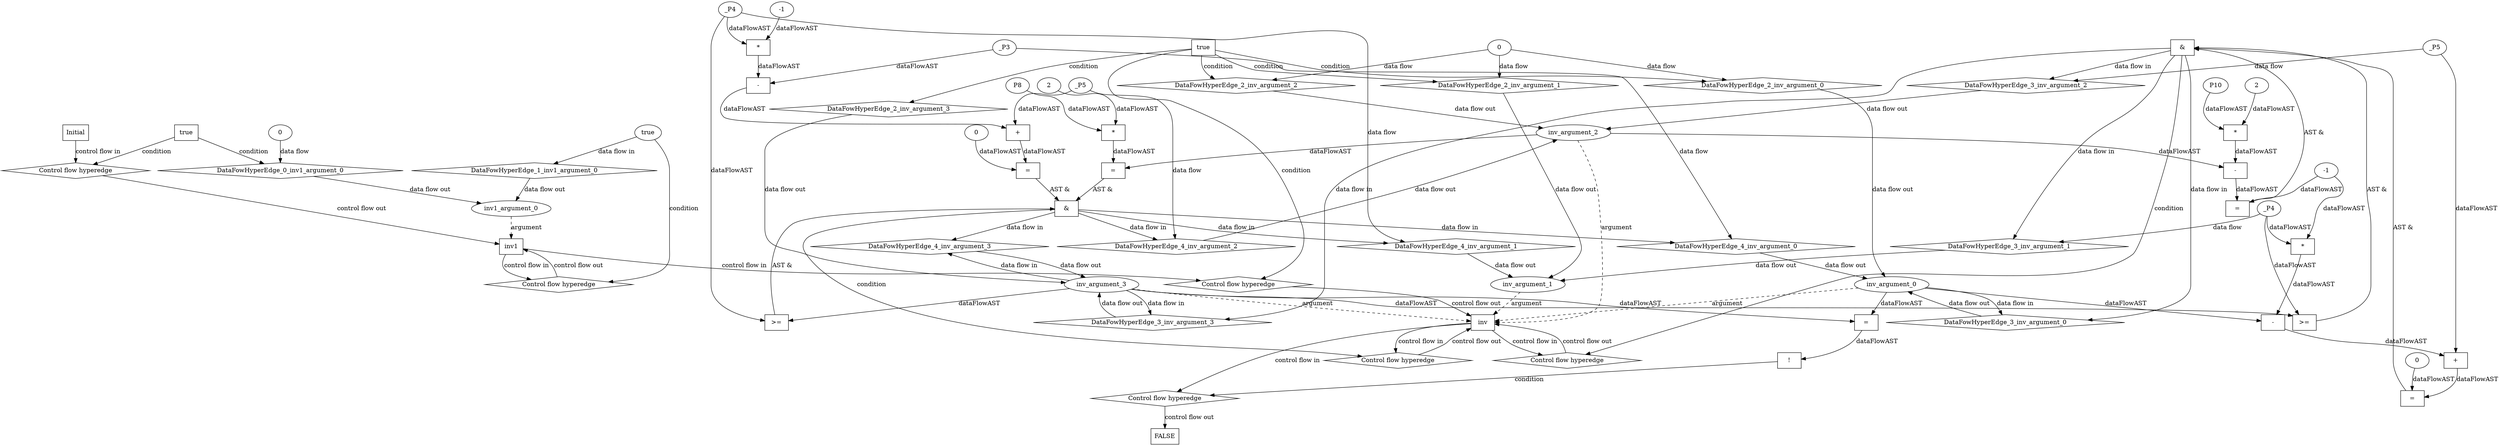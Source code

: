digraph dag {
"inv" [label="inv" nodeName="inv" class=cfn  shape="rect"];
"inv1" [label="inv1" nodeName="inv1" class=cfn  shape="rect"];
FALSE [label="FALSE" nodeName=FALSE class=cfn  shape="rect"];
Initial [label="Initial" nodeName=Initial class=cfn  shape="rect"];
ControlFowHyperEdge_0 [label="Control flow hyperedge" nodeName=ControlFowHyperEdge_0 class=controlFlowHyperEdge shape="diamond"];
"Initial" -> ControlFowHyperEdge_0 [label="control flow in"]
ControlFowHyperEdge_0 -> "inv1" [label="control flow out"]
ControlFowHyperEdge_1 [label="Control flow hyperedge" nodeName=ControlFowHyperEdge_1 class=controlFlowHyperEdge shape="diamond"];
"inv1" -> ControlFowHyperEdge_1 [label="control flow in"]
ControlFowHyperEdge_1 -> "inv1" [label="control flow out"]
ControlFowHyperEdge_2 [label="Control flow hyperedge" nodeName=ControlFowHyperEdge_2 class=controlFlowHyperEdge shape="diamond"];
"inv1" -> ControlFowHyperEdge_2 [label="control flow in"]
ControlFowHyperEdge_2 -> "inv" [label="control flow out"]
ControlFowHyperEdge_3 [label="Control flow hyperedge" nodeName=ControlFowHyperEdge_3 class=controlFlowHyperEdge shape="diamond"];
"inv" -> ControlFowHyperEdge_3 [label="control flow in"]
ControlFowHyperEdge_3 -> "inv" [label="control flow out"]
ControlFowHyperEdge_4 [label="Control flow hyperedge" nodeName=ControlFowHyperEdge_4 class=controlFlowHyperEdge shape="diamond"];
"inv" -> ControlFowHyperEdge_4 [label="control flow in"]
ControlFowHyperEdge_4 -> "inv" [label="control flow out"]
ControlFowHyperEdge_5 [label="Control flow hyperedge" nodeName=ControlFowHyperEdge_5 class=controlFlowHyperEdge shape="diamond"];
"inv" -> ControlFowHyperEdge_5 [label="control flow in"]
ControlFowHyperEdge_5 -> "FALSE" [label="control flow out"]
"inv1_argument_0" [label="inv1_argument_0" nodeName=argument0 class=argument  head="inv1" shape="oval"];
"inv1_argument_0" -> "inv1"[label="argument" style="dashed"]
"inv_argument_0" [label="inv_argument_0" nodeName=argument0 class=argument  head="inv" shape="oval"];
"inv_argument_0" -> "inv"[label="argument" style="dashed"]
"inv_argument_1" [label="inv_argument_1" nodeName=argument1 class=argument  head="inv" shape="oval"];
"inv_argument_1" -> "inv"[label="argument" style="dashed"]
"inv_argument_2" [label="inv_argument_2" nodeName=argument2 class=argument  head="inv" shape="oval"];
"inv_argument_2" -> "inv"[label="argument" style="dashed"]
"inv_argument_3" [label="inv_argument_3" nodeName=argument3 class=argument  head="inv" shape="oval"];
"inv_argument_3" -> "inv"[label="argument" style="dashed"]

"true_0" [label="true" nodeName="true_0" class=true shape="rect"];
"true_0" -> "ControlFowHyperEdge_0" [label="condition"];
"xxxinv1___Initial_0xxxdataFlow_0_node_0" [label="0" nodeName="xxxinv1___Initial_0xxxdataFlow_0_node_0" class=Literal ];

"xxxinv1___Initial_0xxxdataFlow_0_node_0" -> "DataFowHyperEdge_0_inv1_argument_0" [label="data flow"];
"xxxinv1___inv1_1xxxguard_0_node_0" [label="true" nodeName="xxxinv1___inv1_1xxxguard_0_node_0" class=BoolValue ];

"xxxinv1___inv1_1xxxguard_0_node_0" -> "ControlFowHyperEdge_1" [label="condition"];
"true_2" [label="true" nodeName="true_2" class=true shape="rect"];
"true_2" -> "ControlFowHyperEdge_2" [label="condition"];
"xxxinv___inv1_2xxxdataFlow_0_node_0" [label="0" nodeName="xxxinv___inv1_2xxxdataFlow_0_node_0" class=Literal ];

"xxxinv___inv1_2xxxdataFlow_0_node_0" -> "DataFowHyperEdge_2_inv_argument_0" [label="data flow"];

"xxxinv___inv1_2xxxdataFlow_0_node_0" -> "DataFowHyperEdge_2_inv_argument_1" [label="data flow"];

"xxxinv___inv1_2xxxdataFlow_0_node_0" -> "DataFowHyperEdge_2_inv_argument_2" [label="data flow"];
"xxxinv___inv_3xxx_and" [label="&" nodeName="xxxinv___inv_3xxx_and" class=Operator shape="rect"];
"xxxinv___inv_3xxxguard_0_node_0" [label="=" nodeName="xxxinv___inv_3xxxguard_0_node_0" class=Operator  shape="rect"];
"xxxinv___inv_3xxxguard_0_node_1" [label="-" nodeName="xxxinv___inv_3xxxguard_0_node_1" class= Operator shape="rect"];
"xxxinv___inv_3xxxguard_0_node_2" [label="*" nodeName="xxxinv___inv_3xxxguard_0_node_2" class=Operator  shape="rect"];
"xxxinv___inv_3xxxguard_0_node_3" [label="2" nodeName="xxxinv___inv_3xxxguard_0_node_3" class=Coeff ];
"xxxinv___inv_3xxxguard_0_node_4" [label="P10" nodeName="xxxinv___inv_3xxxguard_0_node_4" class=Constant ];
"xxxinv___inv_3xxxguard_0_node_6" [label="-1" nodeName="xxxinv___inv_3xxxguard_0_node_6" class=Literal ];
"xxxinv___inv_3xxxguard_0_node_1" -> "xxxinv___inv_3xxxguard_0_node_0"[label="dataFlowAST"]
"xxxinv___inv_3xxxguard_0_node_6" -> "xxxinv___inv_3xxxguard_0_node_0"[label="dataFlowAST"]
"xxxinv___inv_3xxxguard_0_node_2" -> "xxxinv___inv_3xxxguard_0_node_1"[label="dataFlowAST"]
"inv_argument_2" -> "xxxinv___inv_3xxxguard_0_node_1"[label="dataFlowAST"]
"xxxinv___inv_3xxxguard_0_node_3" -> "xxxinv___inv_3xxxguard_0_node_2"[label="dataFlowAST"]
"xxxinv___inv_3xxxguard_0_node_4" -> "xxxinv___inv_3xxxguard_0_node_2"[label="dataFlowAST"]

"xxxinv___inv_3xxxguard_0_node_0" -> "xxxinv___inv_3xxx_and" [label="AST &"];
"xxxinv___inv_3xxxguard1_node_0" [label=">=" nodeName="xxxinv___inv_3xxxguard1_node_0" class=Operator  shape="rect"];
"inv_argument_3" -> "xxxinv___inv_3xxxguard1_node_0"[label="dataFlowAST"]
"xxxinv___inv_3xxxdataFlow_0_node_0" -> "xxxinv___inv_3xxxguard1_node_0"[label="dataFlowAST"]

"xxxinv___inv_3xxxguard1_node_0" -> "xxxinv___inv_3xxx_and" [label="AST &"];
"xxxinv___inv_3xxxguard2_node_0" [label="=" nodeName="xxxinv___inv_3xxxguard2_node_0" class=Operator  shape="rect"];
"xxxinv___inv_3xxxguard2_node_1" [label="+" nodeName="xxxinv___inv_3xxxguard2_node_1" class= Operator shape="rect"];
"xxxinv___inv_3xxxguard2_node_3" [label="-" nodeName="xxxinv___inv_3xxxguard2_node_3" class= Operator shape="rect"];
"xxxinv___inv_3xxxguard2_node_4" [label="*" nodeName="xxxinv___inv_3xxxguard2_node_4" class=Operator  shape="rect"];
"xxxinv___inv_3xxxguard_0_node_6" [label="-1" nodeName="xxxinv___inv_3xxxguard_0_node_6" class=Coeff ];
"xxxinv___inv_3xxxguard2_node_8" [label="0" nodeName="xxxinv___inv_3xxxguard2_node_8" class=Literal ];
"xxxinv___inv_3xxxguard2_node_1" -> "xxxinv___inv_3xxxguard2_node_0"[label="dataFlowAST"]
"xxxinv___inv_3xxxguard2_node_8" -> "xxxinv___inv_3xxxguard2_node_0"[label="dataFlowAST"]
"xxxinv___inv_3xxxdataFlow1_node_0" -> "xxxinv___inv_3xxxguard2_node_1"[label="dataFlowAST"]
"xxxinv___inv_3xxxguard2_node_3" -> "xxxinv___inv_3xxxguard2_node_1"[label="dataFlowAST"]
"xxxinv___inv_3xxxguard2_node_4" -> "xxxinv___inv_3xxxguard2_node_3"[label="dataFlowAST"]
"inv_argument_0" -> "xxxinv___inv_3xxxguard2_node_3"[label="dataFlowAST"]
"xxxinv___inv_3xxxguard_0_node_6" -> "xxxinv___inv_3xxxguard2_node_4"[label="dataFlowAST"]
"xxxinv___inv_3xxxdataFlow_0_node_0" -> "xxxinv___inv_3xxxguard2_node_4"[label="dataFlowAST"]

"xxxinv___inv_3xxxguard2_node_0" -> "xxxinv___inv_3xxx_and" [label="AST &"];
"xxxinv___inv_3xxx_and" -> "ControlFowHyperEdge_3" [label="condition"];
"xxxinv___inv_3xxxdataFlow_0_node_0" [label="_P4" nodeName="xxxinv___inv_3xxxdataFlow_0_node_0" class=Constant ];

"xxxinv___inv_3xxxdataFlow_0_node_0" -> "DataFowHyperEdge_3_inv_argument_1" [label="data flow"];
"xxxinv___inv_3xxxdataFlow1_node_0" [label="_P5" nodeName="xxxinv___inv_3xxxdataFlow1_node_0" class=Constant ];

"xxxinv___inv_3xxxdataFlow1_node_0" -> "DataFowHyperEdge_3_inv_argument_2" [label="data flow"];
"xxxinv___inv_4xxx_and" [label="&" nodeName="xxxinv___inv_4xxx_and" class=Operator shape="rect"];
"xxxinv___inv_4xxxguard_0_node_0" [label="=" nodeName="xxxinv___inv_4xxxguard_0_node_0" class=Operator  shape="rect"];
"xxxinv___inv_4xxxguard_0_node_1" [label="*" nodeName="xxxinv___inv_4xxxguard_0_node_1" class=Operator  shape="rect"];
"xxxinv___inv_4xxxguard_0_node_2" [label="2" nodeName="xxxinv___inv_4xxxguard_0_node_2" class=Coeff ];
"xxxinv___inv_4xxxguard_0_node_3" [label="P8" nodeName="xxxinv___inv_4xxxguard_0_node_3" class=Constant ];
"xxxinv___inv_4xxxguard_0_node_1" -> "xxxinv___inv_4xxxguard_0_node_0"[label="dataFlowAST"]
"inv_argument_2" -> "xxxinv___inv_4xxxguard_0_node_0"[label="dataFlowAST"]
"xxxinv___inv_4xxxguard_0_node_2" -> "xxxinv___inv_4xxxguard_0_node_1"[label="dataFlowAST"]
"xxxinv___inv_4xxxguard_0_node_3" -> "xxxinv___inv_4xxxguard_0_node_1"[label="dataFlowAST"]

"xxxinv___inv_4xxxguard_0_node_0" -> "xxxinv___inv_4xxx_and" [label="AST &"];
"xxxinv___inv_4xxxguard1_node_0" [label=">=" nodeName="xxxinv___inv_4xxxguard1_node_0" class=Operator  shape="rect"];
"inv_argument_3" -> "xxxinv___inv_4xxxguard1_node_0"[label="dataFlowAST"]
"xxxinv___inv_4xxxdataFlow1_node_0" -> "xxxinv___inv_4xxxguard1_node_0"[label="dataFlowAST"]

"xxxinv___inv_4xxxguard1_node_0" -> "xxxinv___inv_4xxx_and" [label="AST &"];
"xxxinv___inv_4xxxguard2_node_0" [label="=" nodeName="xxxinv___inv_4xxxguard2_node_0" class=Operator  shape="rect"];
"xxxinv___inv_4xxxguard2_node_1" [label="+" nodeName="xxxinv___inv_4xxxguard2_node_1" class= Operator shape="rect"];
"xxxinv___inv_4xxxguard2_node_3" [label="-" nodeName="xxxinv___inv_4xxxguard2_node_3" class= Operator shape="rect"];
"xxxinv___inv_4xxxguard2_node_4" [label="*" nodeName="xxxinv___inv_4xxxguard2_node_4" class=Operator  shape="rect"];
"xxxinv___inv_4xxxguard2_node_5" [label="-1" nodeName="xxxinv___inv_4xxxguard2_node_5" class=Coeff ];
"xxxinv___inv_4xxxguard2_node_8" [label="0" nodeName="xxxinv___inv_4xxxguard2_node_8" class=Literal ];
"xxxinv___inv_4xxxguard2_node_1" -> "xxxinv___inv_4xxxguard2_node_0"[label="dataFlowAST"]
"xxxinv___inv_4xxxguard2_node_8" -> "xxxinv___inv_4xxxguard2_node_0"[label="dataFlowAST"]
"xxxinv___inv_4xxxdataFlow2_node_0" -> "xxxinv___inv_4xxxguard2_node_1"[label="dataFlowAST"]
"xxxinv___inv_4xxxguard2_node_3" -> "xxxinv___inv_4xxxguard2_node_1"[label="dataFlowAST"]
"xxxinv___inv_4xxxguard2_node_4" -> "xxxinv___inv_4xxxguard2_node_3"[label="dataFlowAST"]
"xxxinv___inv_4xxxdataFlow_0_node_0" -> "xxxinv___inv_4xxxguard2_node_3"[label="dataFlowAST"]
"xxxinv___inv_4xxxguard2_node_5" -> "xxxinv___inv_4xxxguard2_node_4"[label="dataFlowAST"]
"xxxinv___inv_4xxxdataFlow1_node_0" -> "xxxinv___inv_4xxxguard2_node_4"[label="dataFlowAST"]

"xxxinv___inv_4xxxguard2_node_0" -> "xxxinv___inv_4xxx_and" [label="AST &"];
"xxxinv___inv_4xxx_and" -> "ControlFowHyperEdge_4" [label="condition"];
"xxxinv___inv_4xxxdataFlow_0_node_0" [label="_P3" nodeName="xxxinv___inv_4xxxdataFlow_0_node_0" class=Constant ];

"xxxinv___inv_4xxxdataFlow_0_node_0" -> "DataFowHyperEdge_4_inv_argument_0" [label="data flow"];
"xxxinv___inv_4xxxdataFlow1_node_0" [label="_P4" nodeName="xxxinv___inv_4xxxdataFlow1_node_0" class=Constant ];

"xxxinv___inv_4xxxdataFlow1_node_0" -> "DataFowHyperEdge_4_inv_argument_1" [label="data flow"];
"xxxinv___inv_4xxxdataFlow2_node_0" [label="_P5" nodeName="xxxinv___inv_4xxxdataFlow2_node_0" class=Constant ];

"xxxinv___inv_4xxxdataFlow2_node_0" -> "DataFowHyperEdge_4_inv_argument_2" [label="data flow"];
"xxxFALSE___inv_5xxxguard_0_node_0" [label="!" nodeName="xxxFALSE___inv_5xxxguard_0_node_0" class=Operator shape="rect"];
"xxxFALSE___inv_5xxxguard_0_node_1" [label="=" nodeName="xxxFALSE___inv_5xxxguard_0_node_1" class=Operator  shape="rect"];
"xxxFALSE___inv_5xxxguard_0_node_1" -> "xxxFALSE___inv_5xxxguard_0_node_0"[label="dataFlowAST"]
"inv_argument_3" -> "xxxFALSE___inv_5xxxguard_0_node_1"[label="dataFlowAST"]
"inv_argument_0" -> "xxxFALSE___inv_5xxxguard_0_node_1"[label="dataFlowAST"]

"xxxFALSE___inv_5xxxguard_0_node_0" -> "ControlFowHyperEdge_5" [label="condition"];
"DataFowHyperEdge_0_inv1_argument_0" [label="DataFowHyperEdge_0_inv1_argument_0" nodeName="DataFowHyperEdge_0_inv1_argument_0" class=DataFlowHyperedge shape="diamond"];
"DataFowHyperEdge_0_inv1_argument_0" -> "inv1_argument_0"[label="data flow out"]
"true_0" -> "DataFowHyperEdge_0_inv1_argument_0" [label="condition"];
"DataFowHyperEdge_1_inv1_argument_0" [label="DataFowHyperEdge_1_inv1_argument_0" nodeName="DataFowHyperEdge_1_inv1_argument_0" class=DataFlowHyperedge shape="diamond"];
"DataFowHyperEdge_1_inv1_argument_0" -> "inv1_argument_0"[label="data flow out"]
"xxxinv1___inv1_1xxxguard_0_node_0" -> "DataFowHyperEdge_1_inv1_argument_0"[label="data flow in"]
"DataFowHyperEdge_2_inv_argument_0" [label="DataFowHyperEdge_2_inv_argument_0" nodeName="DataFowHyperEdge_2_inv_argument_0" class=DataFlowHyperedge shape="diamond"];
"DataFowHyperEdge_2_inv_argument_0" -> "inv_argument_0"[label="data flow out"]
"true_2" -> "DataFowHyperEdge_2_inv_argument_0" [label="condition"];
"DataFowHyperEdge_2_inv_argument_1" [label="DataFowHyperEdge_2_inv_argument_1" nodeName="DataFowHyperEdge_2_inv_argument_1" class=DataFlowHyperedge shape="diamond"];
"DataFowHyperEdge_2_inv_argument_1" -> "inv_argument_1"[label="data flow out"]
"true_2" -> "DataFowHyperEdge_2_inv_argument_1" [label="condition"];
"DataFowHyperEdge_2_inv_argument_2" [label="DataFowHyperEdge_2_inv_argument_2" nodeName="DataFowHyperEdge_2_inv_argument_2" class=DataFlowHyperedge shape="diamond"];
"DataFowHyperEdge_2_inv_argument_2" -> "inv_argument_2"[label="data flow out"]
"true_2" -> "DataFowHyperEdge_2_inv_argument_2" [label="condition"];
"DataFowHyperEdge_2_inv_argument_3" [label="DataFowHyperEdge_2_inv_argument_3" nodeName="DataFowHyperEdge_2_inv_argument_3" class=DataFlowHyperedge shape="diamond"];
"DataFowHyperEdge_2_inv_argument_3" -> "inv_argument_3"[label="data flow out"]
"true_2" -> "DataFowHyperEdge_2_inv_argument_3" [label="condition"];
"DataFowHyperEdge_3_inv_argument_0" [label="DataFowHyperEdge_3_inv_argument_0" nodeName="DataFowHyperEdge_3_inv_argument_0" class=DataFlowHyperedge shape="diamond"];
"DataFowHyperEdge_3_inv_argument_0" -> "inv_argument_0"[label="data flow out"]
"xxxinv___inv_3xxx_and" -> "DataFowHyperEdge_3_inv_argument_0"[label="data flow in"]
"DataFowHyperEdge_3_inv_argument_1" [label="DataFowHyperEdge_3_inv_argument_1" nodeName="DataFowHyperEdge_3_inv_argument_1" class=DataFlowHyperedge shape="diamond"];
"DataFowHyperEdge_3_inv_argument_1" -> "inv_argument_1"[label="data flow out"]
"xxxinv___inv_3xxx_and" -> "DataFowHyperEdge_3_inv_argument_1"[label="data flow in"]
"DataFowHyperEdge_3_inv_argument_2" [label="DataFowHyperEdge_3_inv_argument_2" nodeName="DataFowHyperEdge_3_inv_argument_2" class=DataFlowHyperedge shape="diamond"];
"DataFowHyperEdge_3_inv_argument_2" -> "inv_argument_2"[label="data flow out"]
"xxxinv___inv_3xxx_and" -> "DataFowHyperEdge_3_inv_argument_2"[label="data flow in"]
"DataFowHyperEdge_3_inv_argument_3" [label="DataFowHyperEdge_3_inv_argument_3" nodeName="DataFowHyperEdge_3_inv_argument_3" class=DataFlowHyperedge shape="diamond"];
"DataFowHyperEdge_3_inv_argument_3" -> "inv_argument_3"[label="data flow out"]
"xxxinv___inv_3xxx_and" -> "DataFowHyperEdge_3_inv_argument_3"[label="data flow in"]
"DataFowHyperEdge_4_inv_argument_0" [label="DataFowHyperEdge_4_inv_argument_0" nodeName="DataFowHyperEdge_4_inv_argument_0" class=DataFlowHyperedge shape="diamond"];
"DataFowHyperEdge_4_inv_argument_0" -> "inv_argument_0"[label="data flow out"]
"xxxinv___inv_4xxx_and" -> "DataFowHyperEdge_4_inv_argument_0"[label="data flow in"]
"DataFowHyperEdge_4_inv_argument_1" [label="DataFowHyperEdge_4_inv_argument_1" nodeName="DataFowHyperEdge_4_inv_argument_1" class=DataFlowHyperedge shape="diamond"];
"DataFowHyperEdge_4_inv_argument_1" -> "inv_argument_1"[label="data flow out"]
"xxxinv___inv_4xxx_and" -> "DataFowHyperEdge_4_inv_argument_1"[label="data flow in"]
"DataFowHyperEdge_4_inv_argument_2" [label="DataFowHyperEdge_4_inv_argument_2" nodeName="DataFowHyperEdge_4_inv_argument_2" class=DataFlowHyperedge shape="diamond"];
"DataFowHyperEdge_4_inv_argument_2" -> "inv_argument_2"[label="data flow out"]
"xxxinv___inv_4xxx_and" -> "DataFowHyperEdge_4_inv_argument_2"[label="data flow in"]
"DataFowHyperEdge_4_inv_argument_3" [label="DataFowHyperEdge_4_inv_argument_3" nodeName="DataFowHyperEdge_4_inv_argument_3" class=DataFlowHyperedge shape="diamond"];
"DataFowHyperEdge_4_inv_argument_3" -> "inv_argument_3"[label="data flow out"]
"xxxinv___inv_4xxx_and" -> "DataFowHyperEdge_4_inv_argument_3"[label="data flow in"]
"inv_argument_0" -> "DataFowHyperEdge_3_inv_argument_0"[label="data flow in"]
"inv_argument_3" -> "DataFowHyperEdge_3_inv_argument_3"[label="data flow in"]
"inv_argument_3" -> "DataFowHyperEdge_4_inv_argument_3"[label="data flow in"]




}
